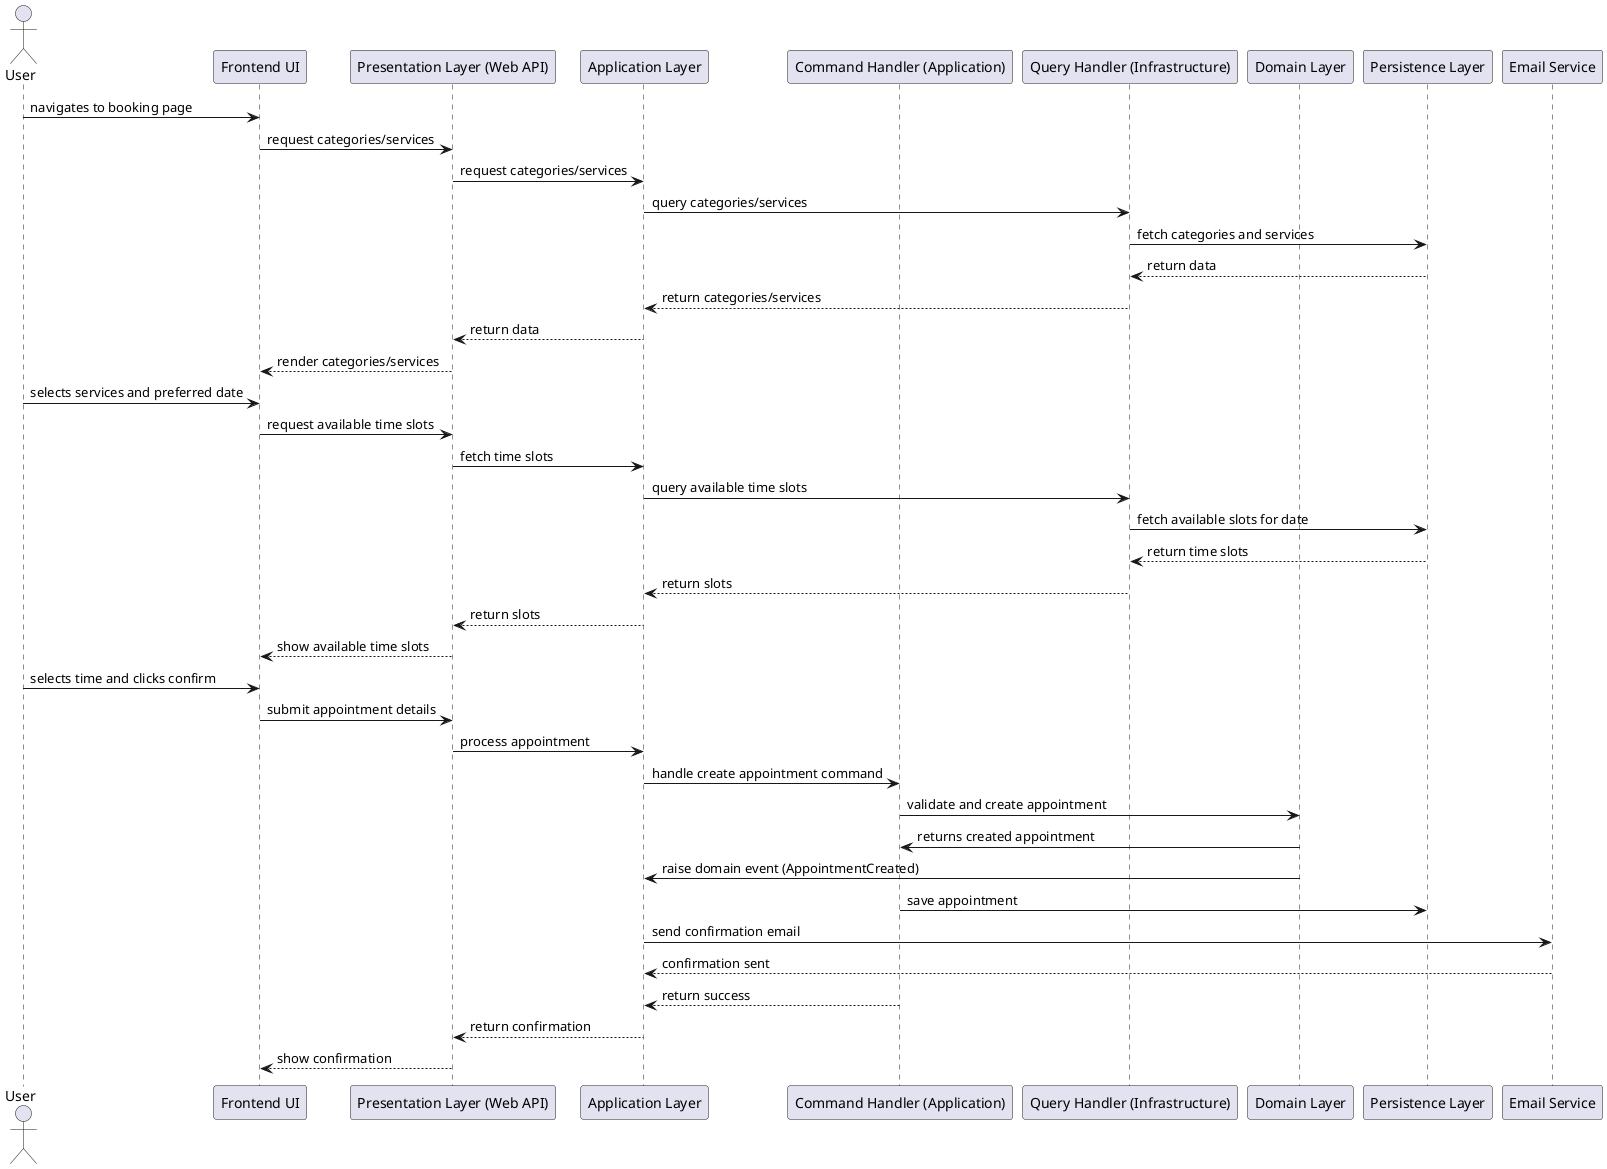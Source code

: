 @startuml
actor User
participant "Frontend UI" as UI
participant "Presentation Layer (Web API)" as API
participant "Application Layer" as App
participant "Command Handler (Application)" as Command
participant "Query Handler (Infrastructure)" as Query
participant "Domain Layer" as Domain
participant "Persistence Layer" as DB
participant "Email Service" as Email

'--- Booking page ---
User -> UI : navigates to booking page
UI -> API : request categories/services
API -> App : request categories/services
App -> Query : query categories/services
Query -> DB : fetch categories and services
DB --> Query : return data
Query --> App : return categories/services
App --> API : return data
API --> UI : render categories/services

'--- Time slot selection ---
User -> UI : selects services and preferred date
UI -> API : request available time slots
API -> App : fetch time slots
App -> Query : query available time slots
Query -> DB : fetch available slots for date
DB --> Query : return time slots
Query --> App : return slots
App --> API : return slots
API --> UI : show available time slots

'--- Appointment creation ---
User -> UI : selects time and clicks confirm
UI -> API : submit appointment details
API -> App : process appointment
App -> Command : handle create appointment command
Command -> Domain : validate and create appointment
Domain -> Command: returns created appointment
Domain -> App : raise domain event (AppointmentCreated)
Command -> DB : save appointment
App -> Email : send confirmation email
Email --> App : confirmation sent
Command --> App : return success
App --> API : return confirmation
API --> UI : show confirmation
@enduml
